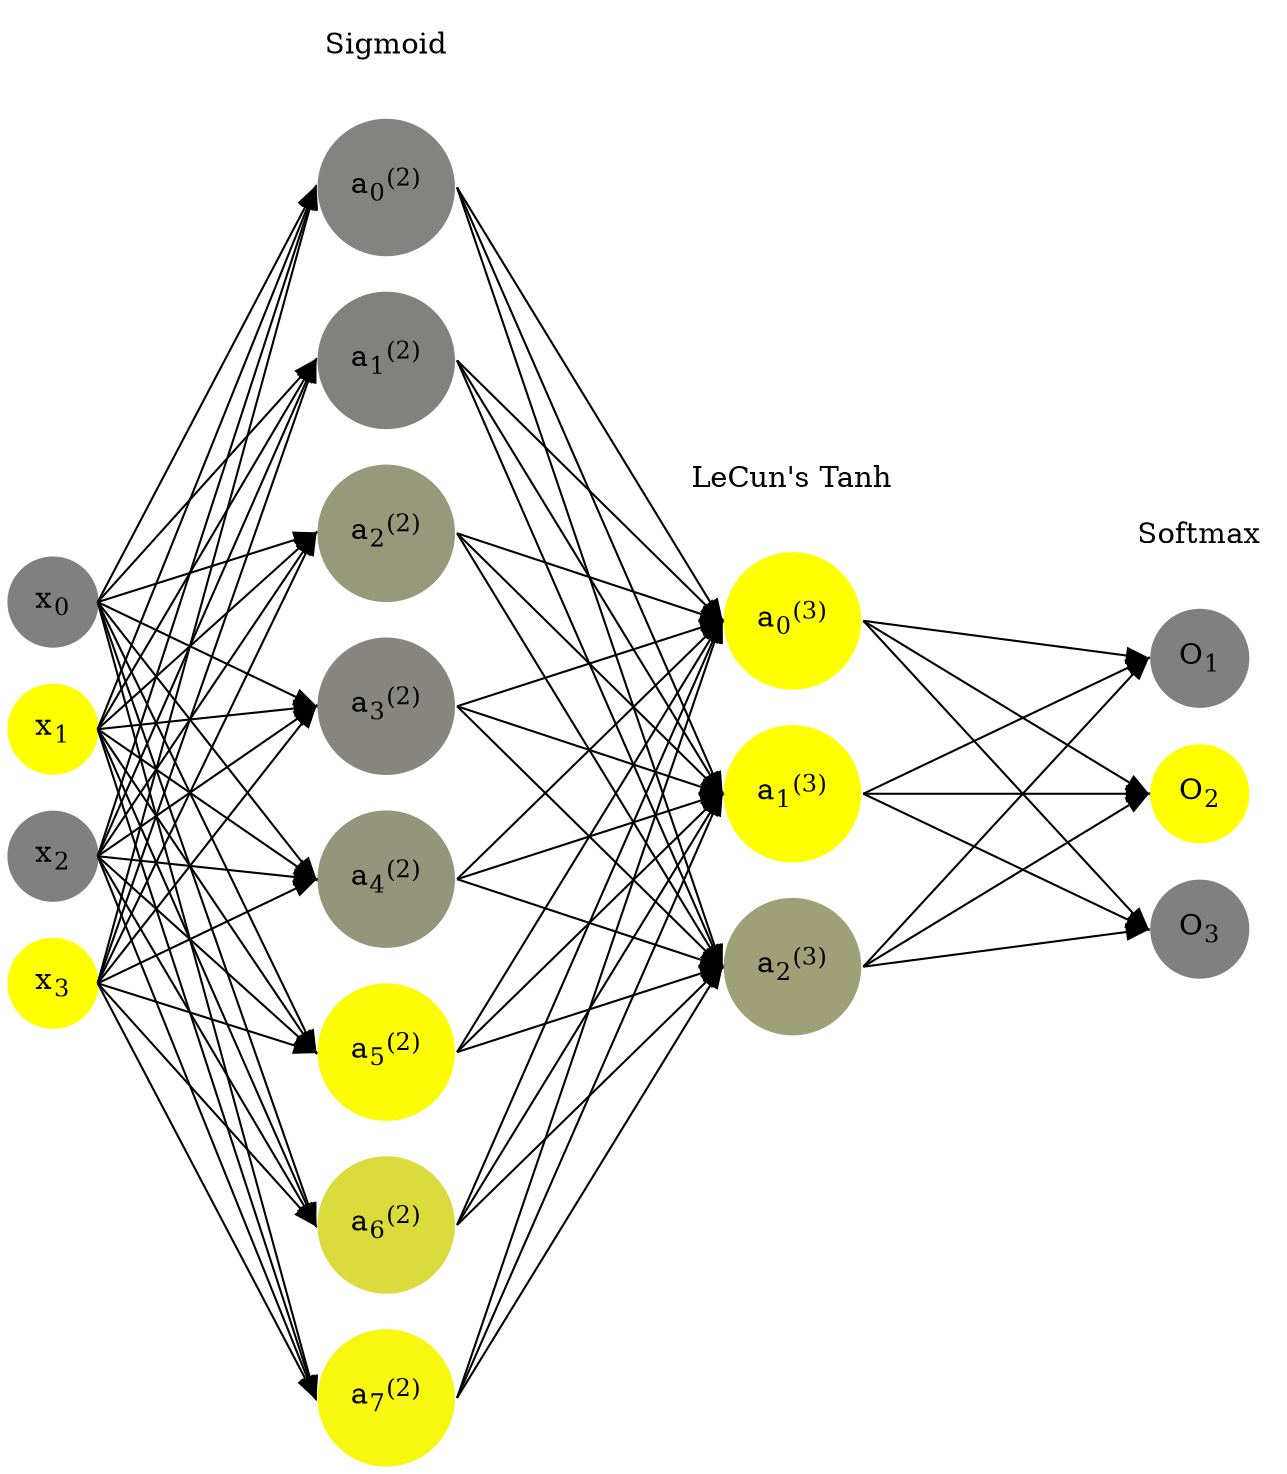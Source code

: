 digraph G {
	rankdir = LR;
	splines=false;
	edge[style=invis];
	ranksep= 1.4;
	{
	node [shape=circle, color="0.1667, 0.0, 0.5", style=filled, fillcolor="0.1667, 0.0, 0.5"];
	x0 [label=<x<sub>0</sub>>];
	}
	{
	node [shape=circle, color="0.1667, 1.0, 1.0", style=filled, fillcolor="0.1667, 1.0, 1.0"];
	x1 [label=<x<sub>1</sub>>];
	}
	{
	node [shape=circle, color="0.1667, 0.0, 0.5", style=filled, fillcolor="0.1667, 0.0, 0.5"];
	x2 [label=<x<sub>2</sub>>];
	}
	{
	node [shape=circle, color="0.1667, 1.0, 1.0", style=filled, fillcolor="0.1667, 1.0, 1.0"];
	x3 [label=<x<sub>3</sub>>];
	}
	{
	node [shape=circle, color="0.1667, 0.024922, 0.512461", style=filled, fillcolor="0.1667, 0.024922, 0.512461"];
	a02 [label=<a<sub>0</sub><sup>(2)</sup>>];
	}
	{
	node [shape=circle, color="0.1667, 0.011337, 0.505668", style=filled, fillcolor="0.1667, 0.011337, 0.505668"];
	a12 [label=<a<sub>1</sub><sup>(2)</sup>>];
	}
	{
	node [shape=circle, color="0.1667, 0.191291, 0.595645", style=filled, fillcolor="0.1667, 0.191291, 0.595645"];
	a22 [label=<a<sub>2</sub><sup>(2)</sup>>];
	}
	{
	node [shape=circle, color="0.1667, 0.055714, 0.527857", style=filled, fillcolor="0.1667, 0.055714, 0.527857"];
	a32 [label=<a<sub>3</sub><sup>(2)</sup>>];
	}
	{
	node [shape=circle, color="0.1667, 0.165173, 0.582586", style=filled, fillcolor="0.1667, 0.165173, 0.582586"];
	a42 [label=<a<sub>4</sub><sup>(2)</sup>>];
	}
	{
	node [shape=circle, color="0.1667, 0.975283, 0.987641", style=filled, fillcolor="0.1667, 0.975283, 0.987641"];
	a52 [label=<a<sub>5</sub><sup>(2)</sup>>];
	}
	{
	node [shape=circle, color="0.1667, 0.718200, 0.859100", style=filled, fillcolor="0.1667, 0.718200, 0.859100"];
	a62 [label=<a<sub>6</sub><sup>(2)</sup>>];
	}
	{
	node [shape=circle, color="0.1667, 0.937236, 0.968618", style=filled, fillcolor="0.1667, 0.937236, 0.968618"];
	a72 [label=<a<sub>7</sub><sup>(2)</sup>>];
	}
	{
	node [shape=circle, color="0.1667, 1.712232, 1.356116", style=filled, fillcolor="0.1667, 1.712232, 1.356116"];
	a03 [label=<a<sub>0</sub><sup>(3)</sup>>];
	}
	{
	node [shape=circle, color="0.1667, 1.715327, 1.357664", style=filled, fillcolor="0.1667, 1.715327, 1.357664"];
	a13 [label=<a<sub>1</sub><sup>(3)</sup>>];
	}
	{
	node [shape=circle, color="0.1667, 0.244927, 0.622463", style=filled, fillcolor="0.1667, 0.244927, 0.622463"];
	a23 [label=<a<sub>2</sub><sup>(3)</sup>>];
	}
	{
	node [shape=circle, color="0.1667, 0.0, 0.5", style=filled, fillcolor="0.1667, 0.0, 0.5"];
	O1 [label=<O<sub>1</sub>>];
	}
	{
	node [shape=circle, color="0.1667, 1.0, 1.0", style=filled, fillcolor="0.1667, 1.0, 1.0"];
	O2 [label=<O<sub>2</sub>>];
	}
	{
	node [shape=circle, color="0.1667, 0.0, 0.5", style=filled, fillcolor="0.1667, 0.0, 0.5"];
	O3 [label=<O<sub>3</sub>>];
	}
	{
	rank=same;
	x0->x1->x2->x3;
	}
	{
	rank=same;
	a02->a12->a22->a32->a42->a52->a62->a72;
	}
	{
	rank=same;
	a03->a13->a23;
	}
	{
	rank=same;
	O1->O2->O3;
	}
	l1 [shape=plaintext,label="Sigmoid"];
	l1->a02;
	{rank=same; l1;a02};
	l2 [shape=plaintext,label="LeCun's Tanh"];
	l2->a03;
	{rank=same; l2;a03};
	l3 [shape=plaintext,label="Softmax"];
	l3->O1;
	{rank=same; l3;O1};
edge[style=solid, tailport=e, headport=w];
	{x0;x1;x2;x3} -> {a02;a12;a22;a32;a42;a52;a62;a72};
	{a02;a12;a22;a32;a42;a52;a62;a72} -> {a03;a13;a23};
	{a03;a13;a23} -> {O1,O2,O3};
}